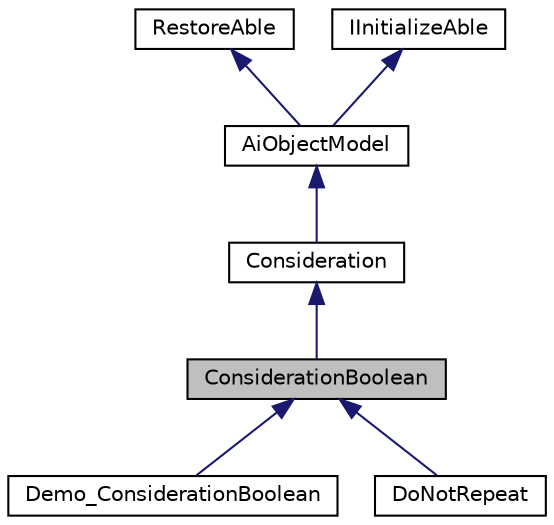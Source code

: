 digraph "ConsiderationBoolean"
{
 // LATEX_PDF_SIZE
  edge [fontname="Helvetica",fontsize="10",labelfontname="Helvetica",labelfontsize="10"];
  node [fontname="Helvetica",fontsize="10",shape=record];
  Node1 [label="ConsiderationBoolean",height=0.2,width=0.4,color="black", fillcolor="grey75", style="filled", fontcolor="black",tooltip="Use this to check true/false stuff like \"Do i have a weapon\" CalculateBaseScore should return <=0 for..."];
  Node2 -> Node1 [dir="back",color="midnightblue",fontsize="10",style="solid"];
  Node2 [label="Consideration",height=0.2,width=0.4,color="black", fillcolor="white", style="filled",URL="$class_consideration.html",tooltip=" "];
  Node3 -> Node2 [dir="back",color="midnightblue",fontsize="10",style="solid"];
  Node3 [label="AiObjectModel",height=0.2,width=0.4,color="black", fillcolor="white", style="filled",URL="$class_ai_object_model.html",tooltip=" "];
  Node4 -> Node3 [dir="back",color="midnightblue",fontsize="10",style="solid"];
  Node4 [label="RestoreAble",height=0.2,width=0.4,color="black", fillcolor="white", style="filled",URL="$class_restore_able.html",tooltip=" "];
  Node5 -> Node3 [dir="back",color="midnightblue",fontsize="10",style="solid"];
  Node5 [label="IInitializeAble",height=0.2,width=0.4,color="black", fillcolor="white", style="filled",tooltip=" "];
  Node1 -> Node6 [dir="back",color="midnightblue",fontsize="10",style="solid"];
  Node6 [label="Demo_ConsiderationBoolean",height=0.2,width=0.4,color="black", fillcolor="white", style="filled",URL="$class_demo___consideration_boolean.html",tooltip=" "];
  Node1 -> Node7 [dir="back",color="midnightblue",fontsize="10",style="solid"];
  Node7 [label="DoNotRepeat",height=0.2,width=0.4,color="black", fillcolor="white", style="filled",tooltip=" "];
}
